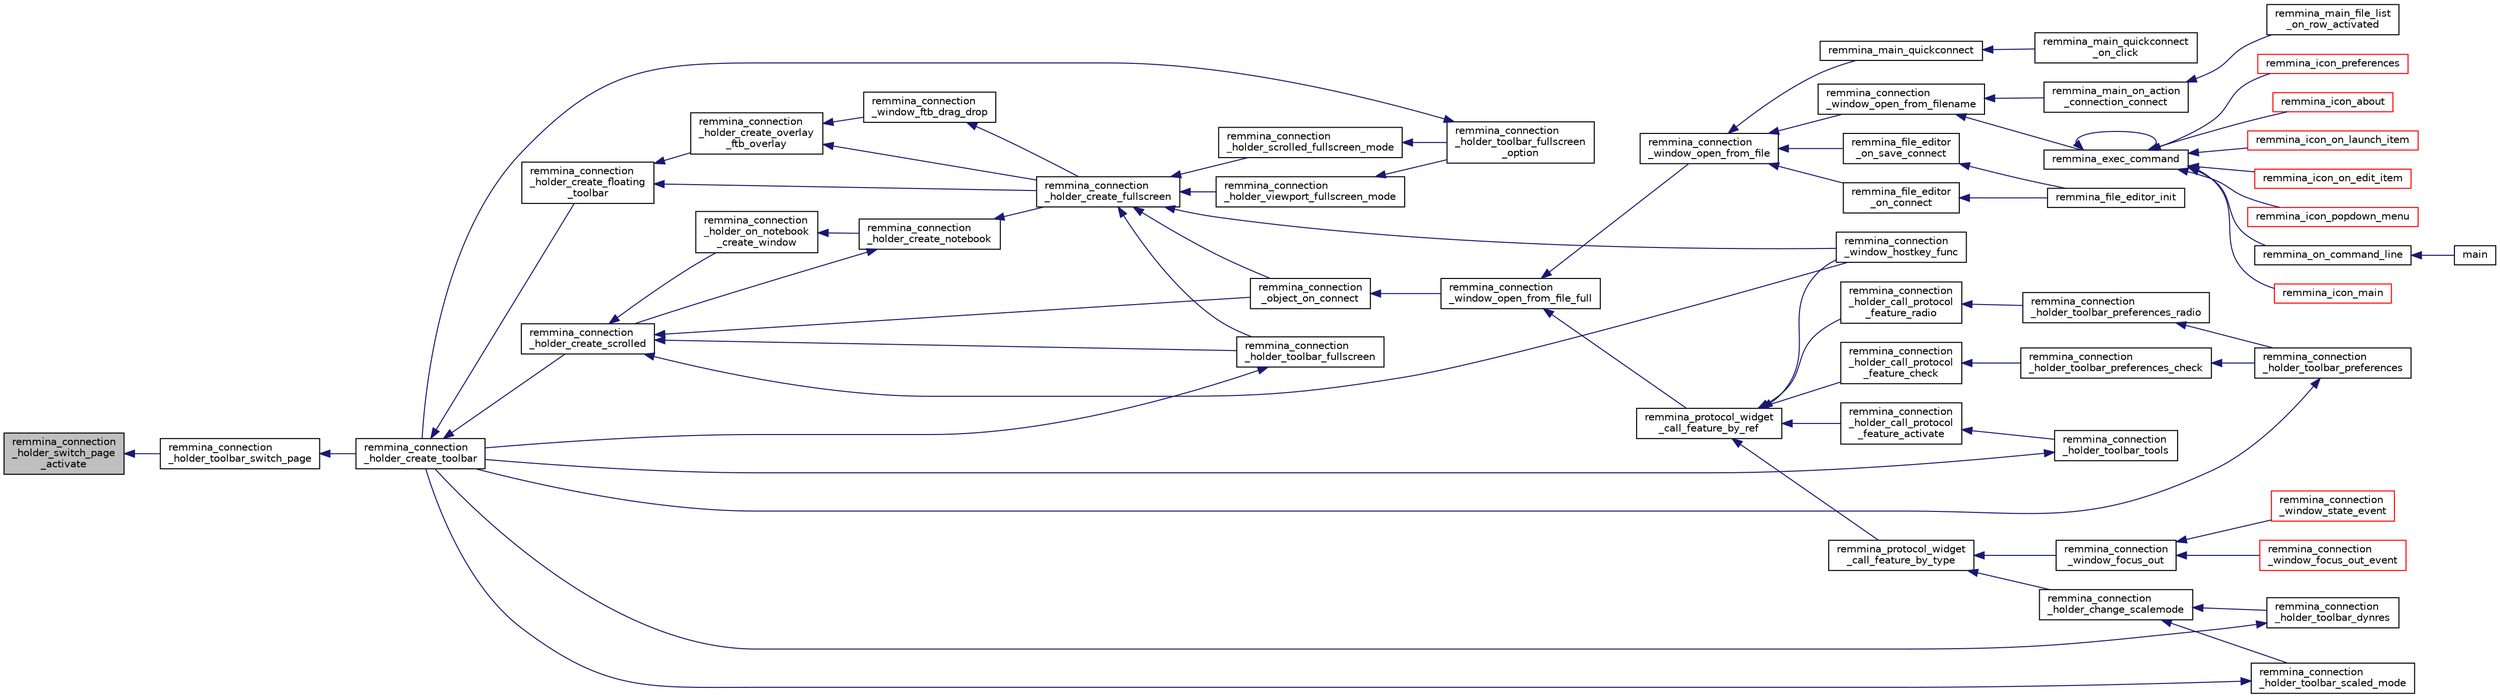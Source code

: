 digraph "remmina_connection_holder_switch_page_activate"
{
  edge [fontname="Helvetica",fontsize="10",labelfontname="Helvetica",labelfontsize="10"];
  node [fontname="Helvetica",fontsize="10",shape=record];
  rankdir="LR";
  Node6128 [label="remmina_connection\l_holder_switch_page\l_activate",height=0.2,width=0.4,color="black", fillcolor="grey75", style="filled", fontcolor="black"];
  Node6128 -> Node6129 [dir="back",color="midnightblue",fontsize="10",style="solid",fontname="Helvetica"];
  Node6129 [label="remmina_connection\l_holder_toolbar_switch_page",height=0.2,width=0.4,color="black", fillcolor="white", style="filled",URL="$remmina__connection__window_8c.html#aefad8c92a20121f0563bfeaf06c25e8e"];
  Node6129 -> Node6130 [dir="back",color="midnightblue",fontsize="10",style="solid",fontname="Helvetica"];
  Node6130 [label="remmina_connection\l_holder_create_toolbar",height=0.2,width=0.4,color="black", fillcolor="white", style="filled",URL="$remmina__connection__window_8c.html#af8138da72278e9e9000276e08a6fd984"];
  Node6130 -> Node6131 [dir="back",color="midnightblue",fontsize="10",style="solid",fontname="Helvetica"];
  Node6131 [label="remmina_connection\l_holder_create_floating\l_toolbar",height=0.2,width=0.4,color="black", fillcolor="white", style="filled",URL="$remmina__connection__window_8c.html#a967dca6c1876afc3e6bcb763f9709d43"];
  Node6131 -> Node6132 [dir="back",color="midnightblue",fontsize="10",style="solid",fontname="Helvetica"];
  Node6132 [label="remmina_connection\l_holder_create_overlay\l_ftb_overlay",height=0.2,width=0.4,color="black", fillcolor="white", style="filled",URL="$remmina__connection__window_8c.html#ab2edcb806312b3367c70fbb13c383ae0"];
  Node6132 -> Node6133 [dir="back",color="midnightblue",fontsize="10",style="solid",fontname="Helvetica"];
  Node6133 [label="remmina_connection\l_window_ftb_drag_drop",height=0.2,width=0.4,color="black", fillcolor="white", style="filled",URL="$remmina__connection__window_8c.html#a15c9b2bd929f8f2bb64d0bb6fa60f067"];
  Node6133 -> Node6134 [dir="back",color="midnightblue",fontsize="10",style="solid",fontname="Helvetica"];
  Node6134 [label="remmina_connection\l_holder_create_fullscreen",height=0.2,width=0.4,color="black", fillcolor="white", style="filled",URL="$remmina__connection__window_8c.html#ae67ca4d276339723c1ff87fc224eaccf"];
  Node6134 -> Node6135 [dir="back",color="midnightblue",fontsize="10",style="solid",fontname="Helvetica"];
  Node6135 [label="remmina_connection\l_holder_toolbar_fullscreen",height=0.2,width=0.4,color="black", fillcolor="white", style="filled",URL="$remmina__connection__window_8c.html#a02ac20f50f1b7b816bd7208127efdbee"];
  Node6135 -> Node6130 [dir="back",color="midnightblue",fontsize="10",style="solid",fontname="Helvetica"];
  Node6134 -> Node6136 [dir="back",color="midnightblue",fontsize="10",style="solid",fontname="Helvetica"];
  Node6136 [label="remmina_connection\l_holder_viewport_fullscreen_mode",height=0.2,width=0.4,color="black", fillcolor="white", style="filled",URL="$remmina__connection__window_8c.html#a0e99d0ff8c39f2c6de508eee9ef498c5"];
  Node6136 -> Node6137 [dir="back",color="midnightblue",fontsize="10",style="solid",fontname="Helvetica"];
  Node6137 [label="remmina_connection\l_holder_toolbar_fullscreen\l_option",height=0.2,width=0.4,color="black", fillcolor="white", style="filled",URL="$remmina__connection__window_8c.html#a1415cdcbed0e6fe9a7978586bf132207"];
  Node6137 -> Node6130 [dir="back",color="midnightblue",fontsize="10",style="solid",fontname="Helvetica"];
  Node6134 -> Node6138 [dir="back",color="midnightblue",fontsize="10",style="solid",fontname="Helvetica"];
  Node6138 [label="remmina_connection\l_holder_scrolled_fullscreen_mode",height=0.2,width=0.4,color="black", fillcolor="white", style="filled",URL="$remmina__connection__window_8c.html#aa25cae5c0e15e13b817b925e42a044a9"];
  Node6138 -> Node6137 [dir="back",color="midnightblue",fontsize="10",style="solid",fontname="Helvetica"];
  Node6134 -> Node6139 [dir="back",color="midnightblue",fontsize="10",style="solid",fontname="Helvetica"];
  Node6139 [label="remmina_connection\l_window_hostkey_func",height=0.2,width=0.4,color="black", fillcolor="white", style="filled",URL="$remmina__connection__window_8c.html#abef663d930076deb3105f86dabe2a9c3"];
  Node6134 -> Node6140 [dir="back",color="midnightblue",fontsize="10",style="solid",fontname="Helvetica"];
  Node6140 [label="remmina_connection\l_object_on_connect",height=0.2,width=0.4,color="black", fillcolor="white", style="filled",URL="$remmina__connection__window_8c.html#a0ad685a873ecef95ec13caba17e0c22e"];
  Node6140 -> Node6141 [dir="back",color="midnightblue",fontsize="10",style="solid",fontname="Helvetica"];
  Node6141 [label="remmina_connection\l_window_open_from_file_full",height=0.2,width=0.4,color="black", fillcolor="white", style="filled",URL="$remmina__connection__window_8h.html#adbf2b670ca3bae96a99cb0b36021a961"];
  Node6141 -> Node6142 [dir="back",color="midnightblue",fontsize="10",style="solid",fontname="Helvetica"];
  Node6142 [label="remmina_connection\l_window_open_from_file",height=0.2,width=0.4,color="black", fillcolor="white", style="filled",URL="$remmina__connection__window_8h.html#a1c7f722a89609523cc4de079cc82f23c"];
  Node6142 -> Node6143 [dir="back",color="midnightblue",fontsize="10",style="solid",fontname="Helvetica"];
  Node6143 [label="remmina_connection\l_window_open_from_filename",height=0.2,width=0.4,color="black", fillcolor="white", style="filled",URL="$remmina__connection__window_8h.html#ab0ed27ef360efc7d92906cbabf9da5db"];
  Node6143 -> Node6144 [dir="back",color="midnightblue",fontsize="10",style="solid",fontname="Helvetica"];
  Node6144 [label="remmina_exec_command",height=0.2,width=0.4,color="black", fillcolor="white", style="filled",URL="$remmina__exec_8h.html#a424cabdcff647797061e7482049d62a7"];
  Node6144 -> Node6145 [dir="back",color="midnightblue",fontsize="10",style="solid",fontname="Helvetica"];
  Node6145 [label="remmina_on_command_line",height=0.2,width=0.4,color="black", fillcolor="white", style="filled",URL="$remmina_8c.html#aeb286fc5bd52ab5382ab8cb495dc2914"];
  Node6145 -> Node6146 [dir="back",color="midnightblue",fontsize="10",style="solid",fontname="Helvetica"];
  Node6146 [label="main",height=0.2,width=0.4,color="black", fillcolor="white", style="filled",URL="$remmina_8c.html#a0ddf1224851353fc92bfbff6f499fa97"];
  Node6144 -> Node6144 [dir="back",color="midnightblue",fontsize="10",style="solid",fontname="Helvetica"];
  Node6144 -> Node6147 [dir="back",color="midnightblue",fontsize="10",style="solid",fontname="Helvetica"];
  Node6147 [label="remmina_icon_main",height=0.2,width=0.4,color="red", fillcolor="white", style="filled",URL="$remmina__icon_8c.html#a920476110ab6410c8fc8cf734109e497"];
  Node6144 -> Node6158 [dir="back",color="midnightblue",fontsize="10",style="solid",fontname="Helvetica"];
  Node6158 [label="remmina_icon_preferences",height=0.2,width=0.4,color="red", fillcolor="white", style="filled",URL="$remmina__icon_8c.html#ad3b0e3d12e4854eae05b1afea19da404"];
  Node6144 -> Node6159 [dir="back",color="midnightblue",fontsize="10",style="solid",fontname="Helvetica"];
  Node6159 [label="remmina_icon_about",height=0.2,width=0.4,color="red", fillcolor="white", style="filled",URL="$remmina__icon_8c.html#a5cdf1958ef01e49889bcee2e90e2cf71"];
  Node6144 -> Node6160 [dir="back",color="midnightblue",fontsize="10",style="solid",fontname="Helvetica"];
  Node6160 [label="remmina_icon_on_launch_item",height=0.2,width=0.4,color="red", fillcolor="white", style="filled",URL="$remmina__icon_8c.html#ad1699688680e12abcfd5c74dd2f76d83"];
  Node6144 -> Node6163 [dir="back",color="midnightblue",fontsize="10",style="solid",fontname="Helvetica"];
  Node6163 [label="remmina_icon_on_edit_item",height=0.2,width=0.4,color="red", fillcolor="white", style="filled",URL="$remmina__icon_8c.html#af8708120906a8dc41a7998ebf9ecd129"];
  Node6144 -> Node6164 [dir="back",color="midnightblue",fontsize="10",style="solid",fontname="Helvetica"];
  Node6164 [label="remmina_icon_popdown_menu",height=0.2,width=0.4,color="red", fillcolor="white", style="filled",URL="$remmina__icon_8c.html#a444be76e3c3a065279c5f9abc7fae833"];
  Node6143 -> Node6165 [dir="back",color="midnightblue",fontsize="10",style="solid",fontname="Helvetica"];
  Node6165 [label="remmina_main_on_action\l_connection_connect",height=0.2,width=0.4,color="black", fillcolor="white", style="filled",URL="$remmina__main_8c.html#ae023d1cb099a4f7bee79f13760566cbf"];
  Node6165 -> Node6166 [dir="back",color="midnightblue",fontsize="10",style="solid",fontname="Helvetica"];
  Node6166 [label="remmina_main_file_list\l_on_row_activated",height=0.2,width=0.4,color="black", fillcolor="white", style="filled",URL="$remmina__main_8c.html#aba1a89a2400c5cc8373c6bd34602ac10"];
  Node6142 -> Node6167 [dir="back",color="midnightblue",fontsize="10",style="solid",fontname="Helvetica"];
  Node6167 [label="remmina_file_editor\l_on_connect",height=0.2,width=0.4,color="black", fillcolor="white", style="filled",URL="$remmina__file__editor_8c.html#a73b8581fd1fd77532b748d91a2951f25"];
  Node6167 -> Node6151 [dir="back",color="midnightblue",fontsize="10",style="solid",fontname="Helvetica"];
  Node6151 [label="remmina_file_editor_init",height=0.2,width=0.4,color="black", fillcolor="white", style="filled",URL="$remmina__file__editor_8c.html#a9afd8d41c66f547320930eb331f3124d"];
  Node6142 -> Node6152 [dir="back",color="midnightblue",fontsize="10",style="solid",fontname="Helvetica"];
  Node6152 [label="remmina_file_editor\l_on_save_connect",height=0.2,width=0.4,color="black", fillcolor="white", style="filled",URL="$remmina__file__editor_8c.html#a57224f3f69f04f398de563b71be6b18e"];
  Node6152 -> Node6151 [dir="back",color="midnightblue",fontsize="10",style="solid",fontname="Helvetica"];
  Node6142 -> Node6168 [dir="back",color="midnightblue",fontsize="10",style="solid",fontname="Helvetica"];
  Node6168 [label="remmina_main_quickconnect",height=0.2,width=0.4,color="black", fillcolor="white", style="filled",URL="$remmina__main_8c.html#a802458852abacebfb16f1f4295806a01"];
  Node6168 -> Node6169 [dir="back",color="midnightblue",fontsize="10",style="solid",fontname="Helvetica"];
  Node6169 [label="remmina_main_quickconnect\l_on_click",height=0.2,width=0.4,color="black", fillcolor="white", style="filled",URL="$remmina__main_8c.html#a210e9e04c7c97cc86412044de31f659d"];
  Node6141 -> Node6170 [dir="back",color="midnightblue",fontsize="10",style="solid",fontname="Helvetica"];
  Node6170 [label="remmina_protocol_widget\l_call_feature_by_ref",height=0.2,width=0.4,color="black", fillcolor="white", style="filled",URL="$remmina__protocol__widget_8h.html#a605b69a9aa4393024369cc5070488692"];
  Node6170 -> Node6171 [dir="back",color="midnightblue",fontsize="10",style="solid",fontname="Helvetica"];
  Node6171 [label="remmina_connection\l_holder_call_protocol\l_feature_radio",height=0.2,width=0.4,color="black", fillcolor="white", style="filled",URL="$remmina__connection__window_8c.html#a86280cb973101817f7410af393bc2f98"];
  Node6171 -> Node6172 [dir="back",color="midnightblue",fontsize="10",style="solid",fontname="Helvetica"];
  Node6172 [label="remmina_connection\l_holder_toolbar_preferences_radio",height=0.2,width=0.4,color="black", fillcolor="white", style="filled",URL="$remmina__connection__window_8c.html#a1ddab4aacc284c606ab237eae9c0b5a9"];
  Node6172 -> Node6173 [dir="back",color="midnightblue",fontsize="10",style="solid",fontname="Helvetica"];
  Node6173 [label="remmina_connection\l_holder_toolbar_preferences",height=0.2,width=0.4,color="black", fillcolor="white", style="filled",URL="$remmina__connection__window_8c.html#a78ec7d6e66d6e6569c1a9a0230c74bc8"];
  Node6173 -> Node6130 [dir="back",color="midnightblue",fontsize="10",style="solid",fontname="Helvetica"];
  Node6170 -> Node6174 [dir="back",color="midnightblue",fontsize="10",style="solid",fontname="Helvetica"];
  Node6174 [label="remmina_connection\l_holder_call_protocol\l_feature_check",height=0.2,width=0.4,color="black", fillcolor="white", style="filled",URL="$remmina__connection__window_8c.html#a8d924ded7fe147df8b5f113e2fb1d6e7"];
  Node6174 -> Node6175 [dir="back",color="midnightblue",fontsize="10",style="solid",fontname="Helvetica"];
  Node6175 [label="remmina_connection\l_holder_toolbar_preferences_check",height=0.2,width=0.4,color="black", fillcolor="white", style="filled",URL="$remmina__connection__window_8c.html#ada0dce340f5f1484c496a2357e8a2c69"];
  Node6175 -> Node6173 [dir="back",color="midnightblue",fontsize="10",style="solid",fontname="Helvetica"];
  Node6170 -> Node6176 [dir="back",color="midnightblue",fontsize="10",style="solid",fontname="Helvetica"];
  Node6176 [label="remmina_connection\l_holder_call_protocol\l_feature_activate",height=0.2,width=0.4,color="black", fillcolor="white", style="filled",URL="$remmina__connection__window_8c.html#a4507b43c6fd10bc68d9512c6b253a552"];
  Node6176 -> Node6177 [dir="back",color="midnightblue",fontsize="10",style="solid",fontname="Helvetica"];
  Node6177 [label="remmina_connection\l_holder_toolbar_tools",height=0.2,width=0.4,color="black", fillcolor="white", style="filled",URL="$remmina__connection__window_8c.html#a51cc0b2274049920f67c71047bd76213"];
  Node6177 -> Node6130 [dir="back",color="midnightblue",fontsize="10",style="solid",fontname="Helvetica"];
  Node6170 -> Node6139 [dir="back",color="midnightblue",fontsize="10",style="solid",fontname="Helvetica"];
  Node6170 -> Node6178 [dir="back",color="midnightblue",fontsize="10",style="solid",fontname="Helvetica"];
  Node6178 [label="remmina_protocol_widget\l_call_feature_by_type",height=0.2,width=0.4,color="black", fillcolor="white", style="filled",URL="$remmina__protocol__widget_8h.html#a6a630e96e5b914d60d678ae8eaad4cd9"];
  Node6178 -> Node6179 [dir="back",color="midnightblue",fontsize="10",style="solid",fontname="Helvetica"];
  Node6179 [label="remmina_connection\l_holder_change_scalemode",height=0.2,width=0.4,color="black", fillcolor="white", style="filled",URL="$remmina__connection__window_8c.html#a5565ebedf82eb9f2d54b7f447b4c930e"];
  Node6179 -> Node6180 [dir="back",color="midnightblue",fontsize="10",style="solid",fontname="Helvetica"];
  Node6180 [label="remmina_connection\l_holder_toolbar_dynres",height=0.2,width=0.4,color="black", fillcolor="white", style="filled",URL="$remmina__connection__window_8c.html#a576e3800c7371f63b27e3832848ac4e5"];
  Node6180 -> Node6130 [dir="back",color="midnightblue",fontsize="10",style="solid",fontname="Helvetica"];
  Node6179 -> Node6181 [dir="back",color="midnightblue",fontsize="10",style="solid",fontname="Helvetica"];
  Node6181 [label="remmina_connection\l_holder_toolbar_scaled_mode",height=0.2,width=0.4,color="black", fillcolor="white", style="filled",URL="$remmina__connection__window_8c.html#ad6136dd7c0867a5a5f1c0b0645632ee4"];
  Node6181 -> Node6130 [dir="back",color="midnightblue",fontsize="10",style="solid",fontname="Helvetica"];
  Node6178 -> Node6182 [dir="back",color="midnightblue",fontsize="10",style="solid",fontname="Helvetica"];
  Node6182 [label="remmina_connection\l_window_focus_out",height=0.2,width=0.4,color="black", fillcolor="white", style="filled",URL="$remmina__connection__window_8c.html#a8c242e0a7ee57ed79099c330d696b43f"];
  Node6182 -> Node6183 [dir="back",color="midnightblue",fontsize="10",style="solid",fontname="Helvetica"];
  Node6183 [label="remmina_connection\l_window_focus_out_event",height=0.2,width=0.4,color="red", fillcolor="white", style="filled",URL="$remmina__connection__window_8c.html#a539828a1dd435bee083d82136691176c"];
  Node6182 -> Node6188 [dir="back",color="midnightblue",fontsize="10",style="solid",fontname="Helvetica"];
  Node6188 [label="remmina_connection\l_window_state_event",height=0.2,width=0.4,color="red", fillcolor="white", style="filled",URL="$remmina__connection__window_8c.html#a174d5b1e983a96c98aae2e8078f462bd"];
  Node6132 -> Node6134 [dir="back",color="midnightblue",fontsize="10",style="solid",fontname="Helvetica"];
  Node6131 -> Node6134 [dir="back",color="midnightblue",fontsize="10",style="solid",fontname="Helvetica"];
  Node6130 -> Node6185 [dir="back",color="midnightblue",fontsize="10",style="solid",fontname="Helvetica"];
  Node6185 [label="remmina_connection\l_holder_create_scrolled",height=0.2,width=0.4,color="black", fillcolor="white", style="filled",URL="$remmina__connection__window_8c.html#a57b3656c37df65d276ddd50a16906dc7"];
  Node6185 -> Node6135 [dir="back",color="midnightblue",fontsize="10",style="solid",fontname="Helvetica"];
  Node6185 -> Node6186 [dir="back",color="midnightblue",fontsize="10",style="solid",fontname="Helvetica"];
  Node6186 [label="remmina_connection\l_holder_on_notebook\l_create_window",height=0.2,width=0.4,color="black", fillcolor="white", style="filled",URL="$remmina__connection__window_8c.html#a2f5fc595c1aad851962aa58e2009bcce"];
  Node6186 -> Node6187 [dir="back",color="midnightblue",fontsize="10",style="solid",fontname="Helvetica"];
  Node6187 [label="remmina_connection\l_holder_create_notebook",height=0.2,width=0.4,color="black", fillcolor="white", style="filled",URL="$remmina__connection__window_8c.html#ae616dc409c5775dc73d9a83c1f081705"];
  Node6187 -> Node6185 [dir="back",color="midnightblue",fontsize="10",style="solid",fontname="Helvetica"];
  Node6187 -> Node6134 [dir="back",color="midnightblue",fontsize="10",style="solid",fontname="Helvetica"];
  Node6185 -> Node6139 [dir="back",color="midnightblue",fontsize="10",style="solid",fontname="Helvetica"];
  Node6185 -> Node6140 [dir="back",color="midnightblue",fontsize="10",style="solid",fontname="Helvetica"];
}

